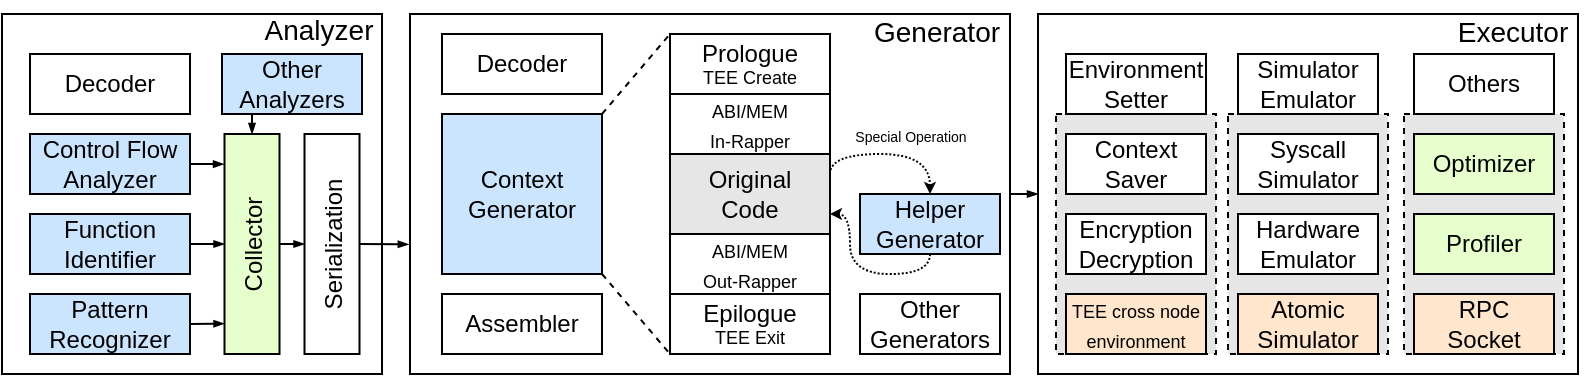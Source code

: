 <mxfile compressed="false" version="20.3.0" type="device">
  <diagram id="xjTkYxvvwYYxmoaiQUtT" name="第 1 页">
    <mxGraphModel dx="1422" dy="594" grid="1" gridSize="10" guides="1" tooltips="1" connect="1" arrows="1" fold="1" page="1" pageScale="1" pageWidth="827" pageHeight="1169" math="0" shadow="0">
      <root>
        <mxCell id="0" />
        <mxCell id="1" parent="0" />
        <mxCell id="z6kmYuK5ZNP2lOpZjIQz-36" value="" style="rounded=0;whiteSpace=wrap;html=1;" parent="1" vertex="1">
          <mxGeometry x="734" y="420" width="270" height="180" as="geometry" />
        </mxCell>
        <mxCell id="bX5OqZFYFbe0-xXiERjw-24" value="" style="rounded=0;whiteSpace=wrap;html=1;labelBackgroundColor=none;labelBorderColor=none;fontSize=14;fillColor=#E6E6E6;dashed=1;strokeWidth=1;" parent="1" vertex="1">
          <mxGeometry x="743" y="470" width="80" height="120" as="geometry" />
        </mxCell>
        <mxCell id="bX5OqZFYFbe0-xXiERjw-25" value="" style="rounded=0;whiteSpace=wrap;html=1;labelBackgroundColor=none;labelBorderColor=none;fontSize=14;fillColor=#E6E6E6;dashed=1;strokeWidth=1;" parent="1" vertex="1">
          <mxGeometry x="829" y="470" width="80" height="120" as="geometry" />
        </mxCell>
        <mxCell id="bX5OqZFYFbe0-xXiERjw-26" value="" style="rounded=0;whiteSpace=wrap;html=1;labelBackgroundColor=none;labelBorderColor=none;fontSize=14;fillColor=#E6E6E6;dashed=1;strokeWidth=1;" parent="1" vertex="1">
          <mxGeometry x="917" y="470" width="80" height="120" as="geometry" />
        </mxCell>
        <mxCell id="z6kmYuK5ZNP2lOpZjIQz-1" value="" style="rounded=0;whiteSpace=wrap;html=1;" parent="1" vertex="1">
          <mxGeometry x="216" y="420" width="190" height="180" as="geometry" />
        </mxCell>
        <mxCell id="z6kmYuK5ZNP2lOpZjIQz-2" value="Decoder" style="rounded=0;whiteSpace=wrap;html=1;" parent="1" vertex="1">
          <mxGeometry x="230" y="440" width="80" height="30" as="geometry" />
        </mxCell>
        <mxCell id="z6kmYuK5ZNP2lOpZjIQz-3" value="Control Flow Analyzer" style="rounded=0;whiteSpace=wrap;html=1;fillColor=#CCE5FF;" parent="1" vertex="1">
          <mxGeometry x="230" y="480" width="80" height="30" as="geometry" />
        </mxCell>
        <mxCell id="z6kmYuK5ZNP2lOpZjIQz-4" value="Pattern Recognizer" style="rounded=0;whiteSpace=wrap;html=1;fillColor=#CCE5FF;" parent="1" vertex="1">
          <mxGeometry x="230" y="560" width="80" height="30" as="geometry" />
        </mxCell>
        <mxCell id="z6kmYuK5ZNP2lOpZjIQz-5" value="Function Identifier" style="rounded=0;whiteSpace=wrap;html=1;fillColor=#CCE5FF;" parent="1" vertex="1">
          <mxGeometry x="230" y="520" width="80" height="30" as="geometry" />
        </mxCell>
        <mxCell id="z6kmYuK5ZNP2lOpZjIQz-6" value="&lt;font style=&quot;font-size: 14px;&quot;&gt;Analyzer&lt;/font&gt;" style="text;html=1;resizable=0;autosize=1;align=center;verticalAlign=middle;points=[];fillColor=none;strokeColor=none;rounded=0;" parent="1" vertex="1">
          <mxGeometry x="334" y="413" width="80" height="30" as="geometry" />
        </mxCell>
        <mxCell id="z6kmYuK5ZNP2lOpZjIQz-7" value="" style="rounded=0;whiteSpace=wrap;html=1;" parent="1" vertex="1">
          <mxGeometry x="420" y="420" width="300" height="180" as="geometry" />
        </mxCell>
        <mxCell id="z6kmYuK5ZNP2lOpZjIQz-8" value="Decoder" style="rounded=0;whiteSpace=wrap;html=1;" parent="1" vertex="1">
          <mxGeometry x="436" y="430" width="80" height="30" as="geometry" />
        </mxCell>
        <mxCell id="z6kmYuK5ZNP2lOpZjIQz-9" value="Context&lt;br&gt;Generator" style="rounded=0;whiteSpace=wrap;html=1;fillColor=#CCE5FF;" parent="1" vertex="1">
          <mxGeometry x="436" y="470" width="80" height="80" as="geometry" />
        </mxCell>
        <mxCell id="z6kmYuK5ZNP2lOpZjIQz-11" value="Assembler" style="rounded=0;whiteSpace=wrap;html=1;" parent="1" vertex="1">
          <mxGeometry x="436" y="560" width="80" height="30" as="geometry" />
        </mxCell>
        <mxCell id="z6kmYuK5ZNP2lOpZjIQz-12" value="&lt;font style=&quot;font-size: 14px;&quot;&gt;Generator&lt;/font&gt;" style="text;html=1;resizable=0;autosize=1;align=center;verticalAlign=middle;points=[];fillColor=none;strokeColor=none;rounded=0;" parent="1" vertex="1">
          <mxGeometry x="638" y="414" width="90" height="30" as="geometry" />
        </mxCell>
        <mxCell id="z6kmYuK5ZNP2lOpZjIQz-13" value="&lt;p style=&quot;line-height: 0.9;&quot;&gt;Prologue&lt;br&gt;&lt;font style=&quot;font-size: 9px;&quot;&gt;TEE Create&lt;/font&gt;&lt;/p&gt;" style="rounded=0;whiteSpace=wrap;html=1;" parent="1" vertex="1">
          <mxGeometry x="550" y="430" width="80" height="30" as="geometry" />
        </mxCell>
        <mxCell id="z6kmYuK5ZNP2lOpZjIQz-14" value="&lt;p style=&quot;line-height: 0.9;&quot;&gt;Epilogue&lt;br&gt;&lt;font style=&quot;font-size: 9px;&quot;&gt;TEE Exit&lt;/font&gt;&lt;/p&gt;" style="rounded=0;whiteSpace=wrap;html=1;" parent="1" vertex="1">
          <mxGeometry x="550" y="560" width="80" height="30" as="geometry" />
        </mxCell>
        <mxCell id="z6kmYuK5ZNP2lOpZjIQz-15" value="Original&lt;br&gt;Code" style="rounded=0;whiteSpace=wrap;html=1;fillColor=#E6E6E6;" parent="1" vertex="1">
          <mxGeometry x="550" y="490" width="80" height="40" as="geometry" />
        </mxCell>
        <mxCell id="z6kmYuK5ZNP2lOpZjIQz-16" value="&lt;font style=&quot;font-size: 9px; line-height: 1;&quot;&gt;ABI/MEM&lt;br&gt;In-Rapper&lt;/font&gt;" style="rounded=0;whiteSpace=wrap;html=1;" parent="1" vertex="1">
          <mxGeometry x="550" y="460" width="80" height="30" as="geometry" />
        </mxCell>
        <mxCell id="z6kmYuK5ZNP2lOpZjIQz-18" value="&lt;font style=&quot;font-size: 9px;&quot;&gt;ABI/MEM&lt;br&gt;Out-Rapper&lt;/font&gt;" style="rounded=0;whiteSpace=wrap;html=1;" parent="1" vertex="1">
          <mxGeometry x="550" y="530" width="80" height="30" as="geometry" />
        </mxCell>
        <mxCell id="z6kmYuK5ZNP2lOpZjIQz-19" value="" style="endArrow=none;dashed=1;html=1;rounded=0;exitX=1;exitY=1;exitDx=0;exitDy=0;entryX=0;entryY=1;entryDx=0;entryDy=0;" parent="1" source="z6kmYuK5ZNP2lOpZjIQz-9" target="z6kmYuK5ZNP2lOpZjIQz-14" edge="1">
          <mxGeometry width="50" height="50" relative="1" as="geometry">
            <mxPoint x="760" y="460" as="sourcePoint" />
            <mxPoint x="810" y="410" as="targetPoint" />
          </mxGeometry>
        </mxCell>
        <mxCell id="z6kmYuK5ZNP2lOpZjIQz-21" value="" style="endArrow=none;dashed=1;html=1;rounded=0;entryX=0;entryY=0;entryDx=0;entryDy=0;exitX=1;exitY=0;exitDx=0;exitDy=0;" parent="1" source="z6kmYuK5ZNP2lOpZjIQz-9" target="z6kmYuK5ZNP2lOpZjIQz-13" edge="1">
          <mxGeometry width="50" height="50" relative="1" as="geometry">
            <mxPoint x="470" y="390" as="sourcePoint" />
            <mxPoint x="520" y="340" as="targetPoint" />
          </mxGeometry>
        </mxCell>
        <mxCell id="z6kmYuK5ZNP2lOpZjIQz-33" value="Helper&lt;br&gt;Generator" style="rounded=0;whiteSpace=wrap;html=1;fillColor=#CCE5FF;" parent="1" vertex="1">
          <mxGeometry x="645" y="510" width="70" height="30" as="geometry" />
        </mxCell>
        <mxCell id="z6kmYuK5ZNP2lOpZjIQz-35" value="Other&lt;br&gt;Generators" style="rounded=0;whiteSpace=wrap;html=1;" parent="1" vertex="1">
          <mxGeometry x="645" y="560" width="70" height="30" as="geometry" />
        </mxCell>
        <mxCell id="z6kmYuK5ZNP2lOpZjIQz-37" value="&lt;font style=&quot;font-size: 14px;&quot;&gt;Executor&lt;/font&gt;" style="text;html=1;resizable=0;autosize=1;align=center;verticalAlign=middle;points=[];fillColor=none;strokeColor=none;rounded=0;" parent="1" vertex="1">
          <mxGeometry x="931" y="414" width="80" height="30" as="geometry" />
        </mxCell>
        <mxCell id="z6kmYuK5ZNP2lOpZjIQz-38" value="Syscall&lt;br&gt;Simulator" style="rounded=0;whiteSpace=wrap;html=1;" parent="1" vertex="1">
          <mxGeometry x="834" y="480" width="70" height="30" as="geometry" />
        </mxCell>
        <mxCell id="z6kmYuK5ZNP2lOpZjIQz-39" value="Context&lt;br&gt;Saver" style="rounded=0;whiteSpace=wrap;html=1;" parent="1" vertex="1">
          <mxGeometry x="748" y="480" width="70" height="30" as="geometry" />
        </mxCell>
        <mxCell id="z6kmYuK5ZNP2lOpZjIQz-40" value="Encryption&lt;br&gt;Decryption" style="rounded=0;whiteSpace=wrap;html=1;" parent="1" vertex="1">
          <mxGeometry x="748" y="520" width="70" height="30" as="geometry" />
        </mxCell>
        <mxCell id="z6kmYuK5ZNP2lOpZjIQz-41" value="Profiler" style="rounded=0;whiteSpace=wrap;html=1;fillColor=#E6FFCC;" parent="1" vertex="1">
          <mxGeometry x="922" y="520" width="70" height="30" as="geometry" />
        </mxCell>
        <mxCell id="z6kmYuK5ZNP2lOpZjIQz-42" value="Optimizer" style="rounded=0;whiteSpace=wrap;html=1;fillColor=#E6FFCC;" parent="1" vertex="1">
          <mxGeometry x="922" y="480" width="70" height="30" as="geometry" />
        </mxCell>
        <mxCell id="z6kmYuK5ZNP2lOpZjIQz-43" value="&lt;font style=&quot;font-size: 9px;&quot;&gt;TEE cross node environment&lt;/font&gt;" style="rounded=0;whiteSpace=wrap;html=1;fillColor=#FFE6CC;" parent="1" vertex="1">
          <mxGeometry x="748" y="560" width="70" height="30" as="geometry" />
        </mxCell>
        <mxCell id="z6kmYuK5ZNP2lOpZjIQz-44" value="Hardware&lt;br&gt;Emulator" style="rounded=0;whiteSpace=wrap;html=1;" parent="1" vertex="1">
          <mxGeometry x="834" y="520" width="70" height="30" as="geometry" />
        </mxCell>
        <mxCell id="z6kmYuK5ZNP2lOpZjIQz-45" value="Atomic&lt;br&gt;Simulator" style="rounded=0;whiteSpace=wrap;html=1;fillColor=#FFE6CC;" parent="1" vertex="1">
          <mxGeometry x="834" y="560" width="70" height="30" as="geometry" />
        </mxCell>
        <mxCell id="bX5OqZFYFbe0-xXiERjw-1" value="&lt;p style=&quot;line-height: 1;&quot;&gt;Collector&lt;/p&gt;" style="rounded=0;whiteSpace=wrap;html=1;direction=north;rotation=-90;fillColor=#E6FFCC;" parent="1" vertex="1">
          <mxGeometry x="286" y="521.25" width="110" height="27.5" as="geometry" />
        </mxCell>
        <mxCell id="bX5OqZFYFbe0-xXiERjw-2" value="" style="endArrow=blockThin;html=1;rounded=0;exitX=1;exitY=0.5;exitDx=0;exitDy=0;entryX=1.009;entryY=0.863;entryDx=0;entryDy=0;entryPerimeter=0;endFill=1;startSize=6;endSize=3;" parent="1" source="z6kmYuK5ZNP2lOpZjIQz-3" target="bX5OqZFYFbe0-xXiERjw-1" edge="1">
          <mxGeometry width="50" height="50" relative="1" as="geometry">
            <mxPoint x="466" y="560" as="sourcePoint" />
            <mxPoint x="346" y="495" as="targetPoint" />
          </mxGeometry>
        </mxCell>
        <mxCell id="bX5OqZFYFbe0-xXiERjw-4" value="" style="endArrow=blockThin;html=1;rounded=0;exitX=1;exitY=0.5;exitDx=0;exitDy=0;entryX=1;entryY=0.5;entryDx=0;entryDy=0;endFill=1;startSize=6;endSize=3;" parent="1" source="z6kmYuK5ZNP2lOpZjIQz-5" target="bX5OqZFYFbe0-xXiERjw-1" edge="1">
          <mxGeometry width="50" height="50" relative="1" as="geometry">
            <mxPoint x="334" y="505" as="sourcePoint" />
            <mxPoint x="351.002" y="505.07" as="targetPoint" />
          </mxGeometry>
        </mxCell>
        <mxCell id="bX5OqZFYFbe0-xXiERjw-6" value="" style="endArrow=blockThin;html=1;rounded=0;exitX=1;exitY=0.5;exitDx=0;exitDy=0;entryX=1.0;entryY=0.138;entryDx=0;entryDy=0;entryPerimeter=0;endFill=1;startSize=6;endSize=3;" parent="1" source="z6kmYuK5ZNP2lOpZjIQz-4" target="bX5OqZFYFbe0-xXiERjw-1" edge="1">
          <mxGeometry width="50" height="50" relative="1" as="geometry">
            <mxPoint x="334" y="545" as="sourcePoint" />
            <mxPoint x="351.25" y="545" as="targetPoint" />
          </mxGeometry>
        </mxCell>
        <mxCell id="bX5OqZFYFbe0-xXiERjw-7" value="&lt;p style=&quot;line-height: 1;&quot;&gt;Serialization&lt;/p&gt;" style="rounded=0;whiteSpace=wrap;html=1;direction=north;rotation=-90;" parent="1" vertex="1">
          <mxGeometry x="326" y="521.25" width="110" height="27.5" as="geometry" />
        </mxCell>
        <mxCell id="bX5OqZFYFbe0-xXiERjw-8" value="" style="endArrow=blockThin;html=1;rounded=0;startSize=6;endSize=3;exitX=0;exitY=0.5;exitDx=0;exitDy=0;entryX=1;entryY=0.5;entryDx=0;entryDy=0;endFill=1;" parent="1" source="bX5OqZFYFbe0-xXiERjw-1" target="bX5OqZFYFbe0-xXiERjw-7" edge="1">
          <mxGeometry width="50" height="50" relative="1" as="geometry">
            <mxPoint x="586" y="580" as="sourcePoint" />
            <mxPoint x="636" y="530" as="targetPoint" />
          </mxGeometry>
        </mxCell>
        <mxCell id="bX5OqZFYFbe0-xXiERjw-12" value="" style="endArrow=blockThin;html=1;rounded=0;startSize=6;endSize=3;exitX=0;exitY=0.5;exitDx=0;exitDy=0;entryX=-0.002;entryY=0.64;entryDx=0;entryDy=0;entryPerimeter=0;endFill=1;" parent="1" source="bX5OqZFYFbe0-xXiERjw-7" target="z6kmYuK5ZNP2lOpZjIQz-7" edge="1">
          <mxGeometry width="50" height="50" relative="1" as="geometry">
            <mxPoint x="510" y="590" as="sourcePoint" />
            <mxPoint x="560" y="540" as="targetPoint" />
          </mxGeometry>
        </mxCell>
        <mxCell id="bX5OqZFYFbe0-xXiERjw-15" value="" style="endArrow=classic;html=1;rounded=0;startSize=6;endSize=3;entryX=0.5;entryY=0;entryDx=0;entryDy=0;exitX=1;exitY=0.25;exitDx=0;exitDy=0;edgeStyle=orthogonalEdgeStyle;curved=1;dashed=1;dashPattern=1 1;" parent="1" source="z6kmYuK5ZNP2lOpZjIQz-15" target="z6kmYuK5ZNP2lOpZjIQz-33" edge="1">
          <mxGeometry width="50" height="50" relative="1" as="geometry">
            <mxPoint x="550" y="560" as="sourcePoint" />
            <mxPoint x="600" y="510" as="targetPoint" />
            <Array as="points">
              <mxPoint x="630" y="490" />
              <mxPoint x="680" y="490" />
            </Array>
          </mxGeometry>
        </mxCell>
        <mxCell id="bX5OqZFYFbe0-xXiERjw-17" value="&lt;font style=&quot;line-height: 0.9; font-size: 7px;&quot;&gt;Special Operation&lt;/font&gt;" style="edgeLabel;html=1;align=center;verticalAlign=middle;resizable=0;points=[];labelBackgroundColor=none;labelBorderColor=none;" parent="bX5OqZFYFbe0-xXiERjw-15" vertex="1" connectable="0">
          <mxGeometry x="-0.208" y="-1" relative="1" as="geometry">
            <mxPoint x="18" y="-11" as="offset" />
          </mxGeometry>
        </mxCell>
        <mxCell id="bX5OqZFYFbe0-xXiERjw-16" value="" style="endArrow=classic;html=1;rounded=0;startSize=6;endSize=3;entryX=1;entryY=0.75;entryDx=0;entryDy=0;exitX=0.5;exitY=1;exitDx=0;exitDy=0;edgeStyle=orthogonalEdgeStyle;curved=1;dashed=1;dashPattern=1 1;" parent="1" source="z6kmYuK5ZNP2lOpZjIQz-33" target="z6kmYuK5ZNP2lOpZjIQz-15" edge="1">
          <mxGeometry width="50" height="50" relative="1" as="geometry">
            <mxPoint x="640" y="510" as="sourcePoint" />
            <mxPoint x="690" y="530" as="targetPoint" />
            <Array as="points">
              <mxPoint x="680" y="550" />
              <mxPoint x="640" y="550" />
              <mxPoint x="640" y="520" />
            </Array>
          </mxGeometry>
        </mxCell>
        <mxCell id="bX5OqZFYFbe0-xXiERjw-18" value="Other Analyzers" style="rounded=0;whiteSpace=wrap;html=1;fillColor=#CCE5FF;" parent="1" vertex="1">
          <mxGeometry x="326" y="440" width="70" height="30" as="geometry" />
        </mxCell>
        <mxCell id="bX5OqZFYFbe0-xXiERjw-19" value="" style="endArrow=blockThin;html=1;rounded=0;entryX=0.5;entryY=1;entryDx=0;entryDy=0;endFill=1;startSize=6;endSize=3;" parent="1" target="bX5OqZFYFbe0-xXiERjw-1" edge="1">
          <mxGeometry width="50" height="50" relative="1" as="geometry">
            <mxPoint x="341" y="470" as="sourcePoint" />
            <mxPoint x="337.002" y="505.07" as="targetPoint" />
          </mxGeometry>
        </mxCell>
        <mxCell id="bX5OqZFYFbe0-xXiERjw-20" value="Environment&lt;br&gt;Setter" style="rounded=0;whiteSpace=wrap;html=1;" parent="1" vertex="1">
          <mxGeometry x="748" y="440" width="70" height="30" as="geometry" />
        </mxCell>
        <mxCell id="bX5OqZFYFbe0-xXiERjw-21" value="RPC&lt;br&gt;Socket" style="rounded=0;whiteSpace=wrap;html=1;fillColor=#FFE6CC;" parent="1" vertex="1">
          <mxGeometry x="922" y="560" width="70" height="30" as="geometry" />
        </mxCell>
        <mxCell id="bX5OqZFYFbe0-xXiERjw-22" value="Simulator&lt;br&gt;Emulator" style="rounded=0;whiteSpace=wrap;html=1;" parent="1" vertex="1">
          <mxGeometry x="834" y="440" width="70" height="30" as="geometry" />
        </mxCell>
        <mxCell id="bX5OqZFYFbe0-xXiERjw-23" value="Others" style="rounded=0;whiteSpace=wrap;html=1;" parent="1" vertex="1">
          <mxGeometry x="922" y="440" width="70" height="30" as="geometry" />
        </mxCell>
        <mxCell id="bX5OqZFYFbe0-xXiERjw-27" value="" style="endArrow=blockThin;html=1;rounded=0;startSize=6;endSize=3;endFill=1;entryX=0;entryY=0.5;entryDx=0;entryDy=0;" parent="1" source="z6kmYuK5ZNP2lOpZjIQz-7" target="z6kmYuK5ZNP2lOpZjIQz-36" edge="1">
          <mxGeometry width="50" height="50" relative="1" as="geometry">
            <mxPoint x="720" y="509.52" as="sourcePoint" />
            <mxPoint x="730" y="510" as="targetPoint" />
          </mxGeometry>
        </mxCell>
      </root>
    </mxGraphModel>
  </diagram>
</mxfile>
